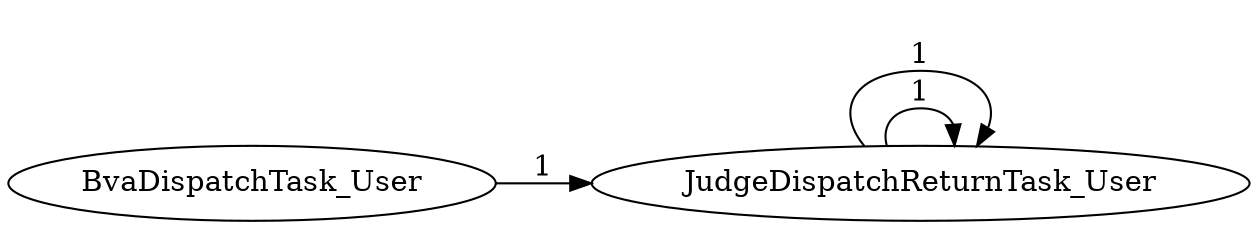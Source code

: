 digraph G {
rankdir="LR";
"JudgeDispatchReturnTask_User" -> "JudgeDispatchReturnTask_User" [label=1]
"BvaDispatchTask_User" -> "JudgeDispatchReturnTask_User" [label=1]
"JudgeDispatchReturnTask_User" -> "JudgeDispatchReturnTask_User" [label=1]
}